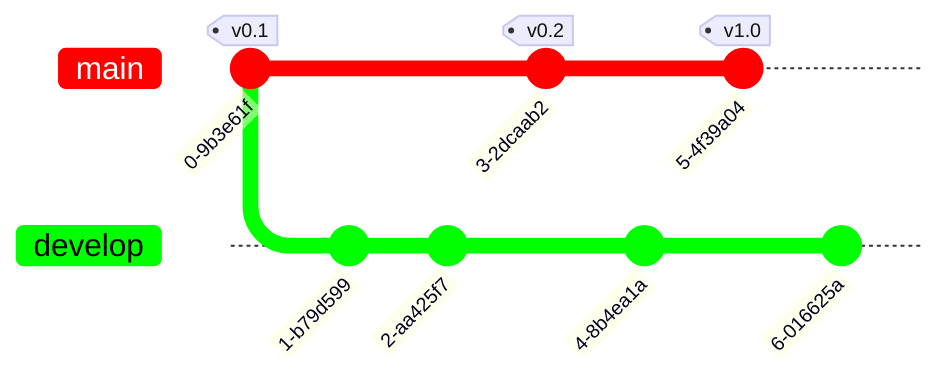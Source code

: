 %%{init: { 'theme': 'default' , 'themeVariables': {
          'git0': '#ff0000',
          'git1': '#00ff00',
          'git2': '#7171ff',
          'git3': '#ff00ff',
          'git4': '#00ffff',
          'git5': '#ffff00',
          'git6': '#ff00ff',
          'git7': '#00ffff'
} } }%%
gitGraph
  commit tag:"v0.1"
  branch develop
  checkout develop
  commit
  checkout main
  checkout develop
  commit
  checkout main
  commit tag:"v0.2"
  checkout develop
  commit
  checkout main
  commit tag:"v1.0"
  checkout develop
  commit